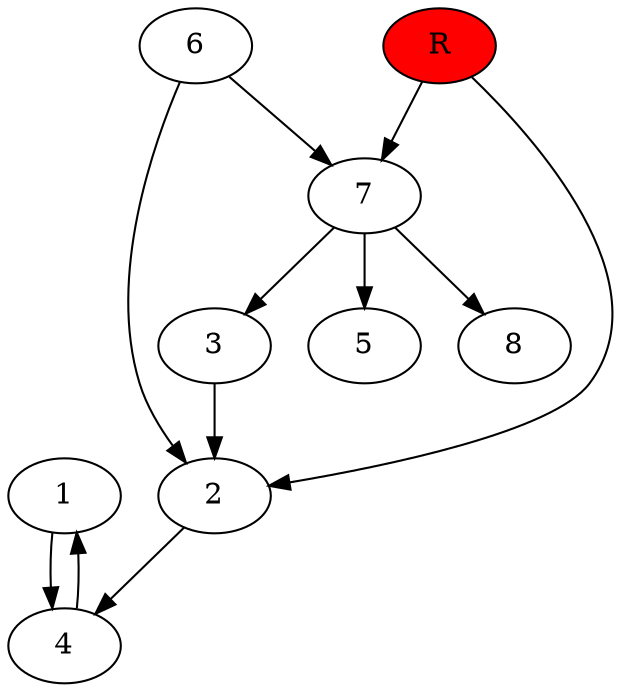 digraph prb20263 {
	1
	2
	3
	4
	5
	6
	7
	8
	R [fillcolor="#ff0000" style=filled]
	1 -> 4
	2 -> 4
	3 -> 2
	4 -> 1
	6 -> 2
	6 -> 7
	7 -> 3
	7 -> 5
	7 -> 8
	R -> 2
	R -> 7
}
